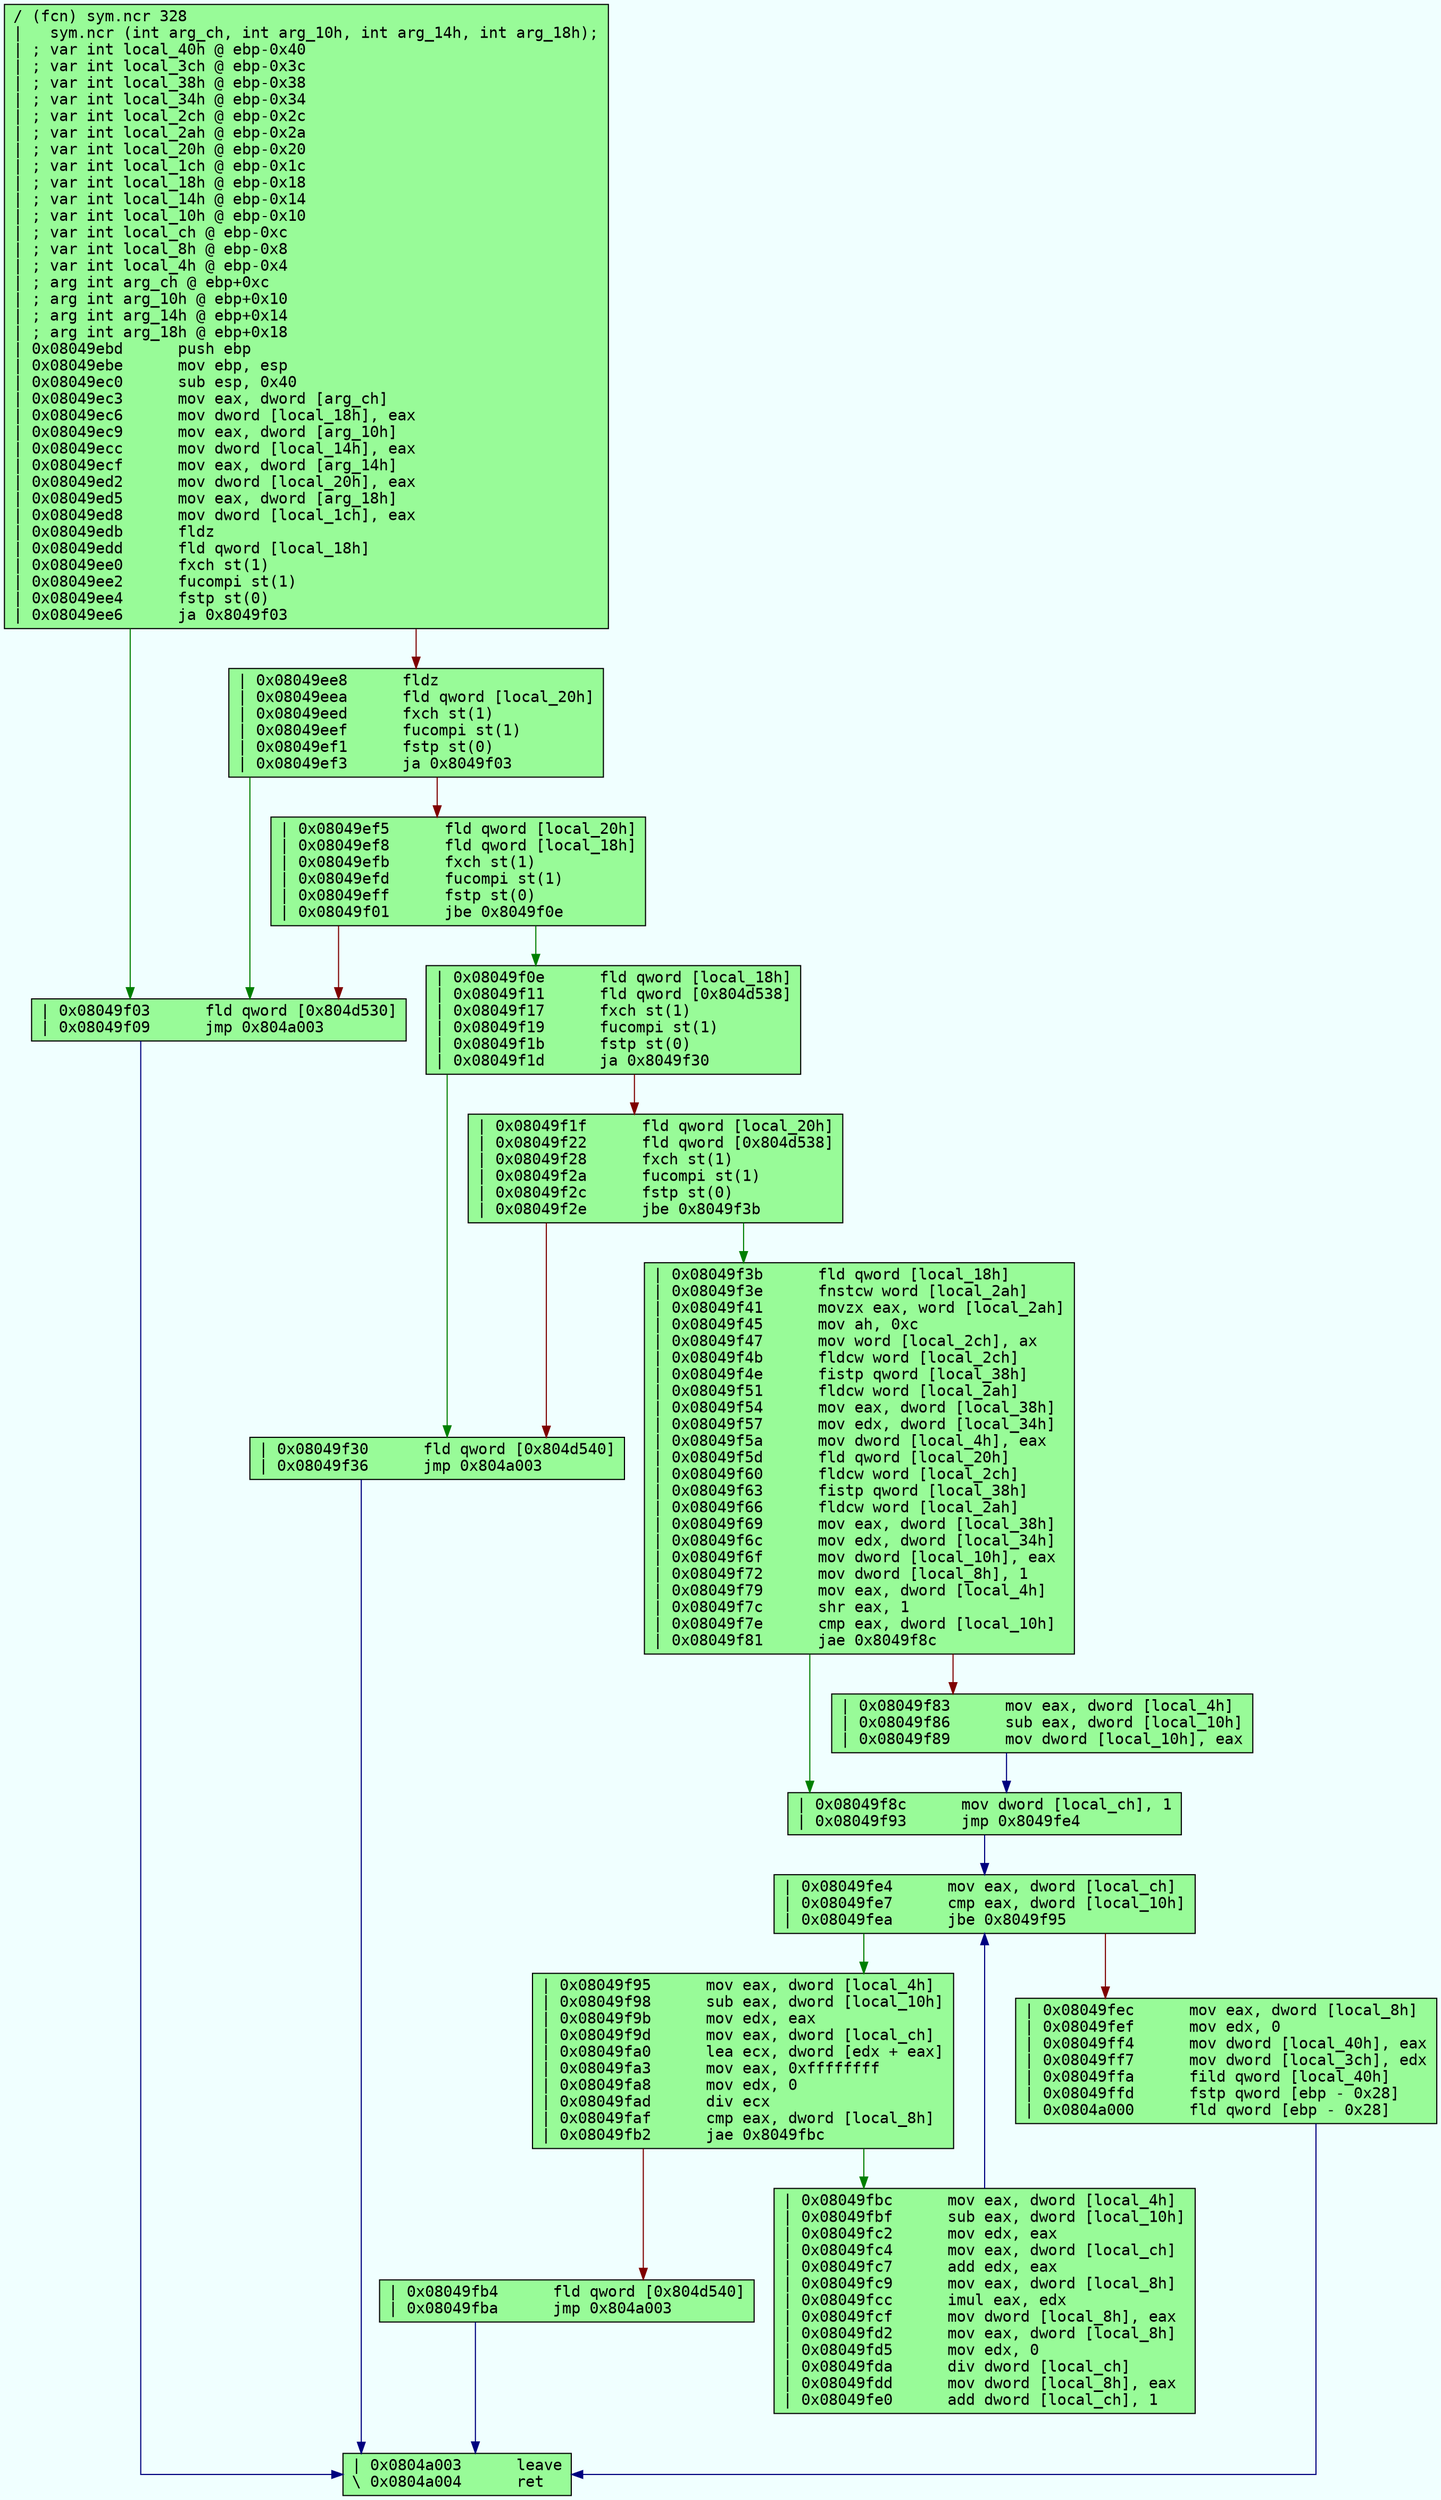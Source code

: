 digraph code {
	graph [bgcolor=azure fontsize=8 fontname="Courier" splines="ortho"];
	node [fillcolor=gray style=filled shape=box];
	edge [arrowhead="normal"];
	"0x08049ebd" -> "0x08049f03" [color="#007f00"];
	"0x08049ebd" -> "0x08049ee8" [color="#7f0000"];
	"0x08049ebd" [URL="sym.ncr/0x08049ebd", fillcolor="palegreen",color="black", fontname="Courier",label="/ (fcn) sym.ncr 328\l|   sym.ncr (int arg_ch, int arg_10h, int arg_14h, int arg_18h);\l| ; var int local_40h @ ebp-0x40\l| ; var int local_3ch @ ebp-0x3c\l| ; var int local_38h @ ebp-0x38\l| ; var int local_34h @ ebp-0x34\l| ; var int local_2ch @ ebp-0x2c\l| ; var int local_2ah @ ebp-0x2a\l| ; var int local_20h @ ebp-0x20\l| ; var int local_1ch @ ebp-0x1c\l| ; var int local_18h @ ebp-0x18\l| ; var int local_14h @ ebp-0x14\l| ; var int local_10h @ ebp-0x10\l| ; var int local_ch @ ebp-0xc\l| ; var int local_8h @ ebp-0x8\l| ; var int local_4h @ ebp-0x4\l| ; arg int arg_ch @ ebp+0xc\l| ; arg int arg_10h @ ebp+0x10\l| ; arg int arg_14h @ ebp+0x14\l| ; arg int arg_18h @ ebp+0x18\l| 0x08049ebd      push ebp\l| 0x08049ebe      mov ebp, esp\l| 0x08049ec0      sub esp, 0x40\l| 0x08049ec3      mov eax, dword [arg_ch]\l| 0x08049ec6      mov dword [local_18h], eax\l| 0x08049ec9      mov eax, dword [arg_10h]\l| 0x08049ecc      mov dword [local_14h], eax\l| 0x08049ecf      mov eax, dword [arg_14h]\l| 0x08049ed2      mov dword [local_20h], eax\l| 0x08049ed5      mov eax, dword [arg_18h]\l| 0x08049ed8      mov dword [local_1ch], eax\l| 0x08049edb      fldz\l| 0x08049edd      fld qword [local_18h]\l| 0x08049ee0      fxch st(1)\l| 0x08049ee2      fucompi st(1)\l| 0x08049ee4      fstp st(0)\l| 0x08049ee6      ja 0x8049f03\l"]
	"0x08049ee8" -> "0x08049f03" [color="#007f00"];
	"0x08049ee8" -> "0x08049ef5" [color="#7f0000"];
	"0x08049ee8" [URL="sym.ncr/0x08049ee8", fillcolor="palegreen",color="black", fontname="Courier",label="| 0x08049ee8      fldz\l| 0x08049eea      fld qword [local_20h]\l| 0x08049eed      fxch st(1)\l| 0x08049eef      fucompi st(1)\l| 0x08049ef1      fstp st(0)\l| 0x08049ef3      ja 0x8049f03\l"]
	"0x08049ef5" -> "0x08049f0e" [color="#007f00"];
	"0x08049ef5" -> "0x08049f03" [color="#7f0000"];
	"0x08049ef5" [URL="sym.ncr/0x08049ef5", fillcolor="palegreen",color="black", fontname="Courier",label="| 0x08049ef5      fld qword [local_20h]\l| 0x08049ef8      fld qword [local_18h]\l| 0x08049efb      fxch st(1)\l| 0x08049efd      fucompi st(1)\l| 0x08049eff      fstp st(0)\l| 0x08049f01      jbe 0x8049f0e\l"]
	"0x08049f03" -> "0x0804a003" [color="#00007f"];
	"0x08049f03" [URL="sym.ncr/0x08049f03", fillcolor="palegreen",color="black", fontname="Courier",label="| 0x08049f03      fld qword [0x804d530]\l| 0x08049f09      jmp 0x804a003\l"]
	"0x08049f0e" -> "0x08049f30" [color="#007f00"];
	"0x08049f0e" -> "0x08049f1f" [color="#7f0000"];
	"0x08049f0e" [URL="sym.ncr/0x08049f0e", fillcolor="palegreen",color="black", fontname="Courier",label="| 0x08049f0e      fld qword [local_18h]\l| 0x08049f11      fld qword [0x804d538]\l| 0x08049f17      fxch st(1)\l| 0x08049f19      fucompi st(1)\l| 0x08049f1b      fstp st(0)\l| 0x08049f1d      ja 0x8049f30\l"]
	"0x08049f1f" -> "0x08049f3b" [color="#007f00"];
	"0x08049f1f" -> "0x08049f30" [color="#7f0000"];
	"0x08049f1f" [URL="sym.ncr/0x08049f1f", fillcolor="palegreen",color="black", fontname="Courier",label="| 0x08049f1f      fld qword [local_20h]\l| 0x08049f22      fld qword [0x804d538]\l| 0x08049f28      fxch st(1)\l| 0x08049f2a      fucompi st(1)\l| 0x08049f2c      fstp st(0)\l| 0x08049f2e      jbe 0x8049f3b\l"]
	"0x08049f30" -> "0x0804a003" [color="#00007f"];
	"0x08049f30" [URL="sym.ncr/0x08049f30", fillcolor="palegreen",color="black", fontname="Courier",label="| 0x08049f30      fld qword [0x804d540]\l| 0x08049f36      jmp 0x804a003\l"]
	"0x08049f3b" -> "0x08049f8c" [color="#007f00"];
	"0x08049f3b" -> "0x08049f83" [color="#7f0000"];
	"0x08049f3b" [URL="sym.ncr/0x08049f3b", fillcolor="palegreen",color="black", fontname="Courier",label="| 0x08049f3b      fld qword [local_18h]\l| 0x08049f3e      fnstcw word [local_2ah]\l| 0x08049f41      movzx eax, word [local_2ah]\l| 0x08049f45      mov ah, 0xc\l| 0x08049f47      mov word [local_2ch], ax\l| 0x08049f4b      fldcw word [local_2ch]\l| 0x08049f4e      fistp qword [local_38h]\l| 0x08049f51      fldcw word [local_2ah]\l| 0x08049f54      mov eax, dword [local_38h]\l| 0x08049f57      mov edx, dword [local_34h]\l| 0x08049f5a      mov dword [local_4h], eax\l| 0x08049f5d      fld qword [local_20h]\l| 0x08049f60      fldcw word [local_2ch]\l| 0x08049f63      fistp qword [local_38h]\l| 0x08049f66      fldcw word [local_2ah]\l| 0x08049f69      mov eax, dword [local_38h]\l| 0x08049f6c      mov edx, dword [local_34h]\l| 0x08049f6f      mov dword [local_10h], eax\l| 0x08049f72      mov dword [local_8h], 1\l| 0x08049f79      mov eax, dword [local_4h]\l| 0x08049f7c      shr eax, 1\l| 0x08049f7e      cmp eax, dword [local_10h]\l| 0x08049f81      jae 0x8049f8c\l"]
	"0x08049f83" -> "0x08049f8c" [color="#00007f"];
	"0x08049f83" [URL="sym.ncr/0x08049f83", fillcolor="palegreen",color="black", fontname="Courier",label="| 0x08049f83      mov eax, dword [local_4h]\l| 0x08049f86      sub eax, dword [local_10h]\l| 0x08049f89      mov dword [local_10h], eax\l"]
	"0x08049f8c" -> "0x08049fe4" [color="#00007f"];
	"0x08049f8c" [URL="sym.ncr/0x08049f8c", fillcolor="palegreen",color="black", fontname="Courier",label="| 0x08049f8c      mov dword [local_ch], 1\l| 0x08049f93      jmp 0x8049fe4\l"]
	"0x08049f95" -> "0x08049fbc" [color="#007f00"];
	"0x08049f95" -> "0x08049fb4" [color="#7f0000"];
	"0x08049f95" [URL="sym.ncr/0x08049f95", fillcolor="palegreen",color="black", fontname="Courier",label="| 0x08049f95      mov eax, dword [local_4h]\l| 0x08049f98      sub eax, dword [local_10h]\l| 0x08049f9b      mov edx, eax\l| 0x08049f9d      mov eax, dword [local_ch]\l| 0x08049fa0      lea ecx, dword [edx + eax]\l| 0x08049fa3      mov eax, 0xffffffff\l| 0x08049fa8      mov edx, 0\l| 0x08049fad      div ecx\l| 0x08049faf      cmp eax, dword [local_8h]\l| 0x08049fb2      jae 0x8049fbc\l"]
	"0x08049fb4" -> "0x0804a003" [color="#00007f"];
	"0x08049fb4" [URL="sym.ncr/0x08049fb4", fillcolor="palegreen",color="black", fontname="Courier",label="| 0x08049fb4      fld qword [0x804d540]\l| 0x08049fba      jmp 0x804a003\l"]
	"0x08049fbc" -> "0x08049fe4" [color="#00007f"];
	"0x08049fbc" [URL="sym.ncr/0x08049fbc", fillcolor="palegreen",color="black", fontname="Courier",label="| 0x08049fbc      mov eax, dword [local_4h]\l| 0x08049fbf      sub eax, dword [local_10h]\l| 0x08049fc2      mov edx, eax\l| 0x08049fc4      mov eax, dword [local_ch]\l| 0x08049fc7      add edx, eax\l| 0x08049fc9      mov eax, dword [local_8h]\l| 0x08049fcc      imul eax, edx\l| 0x08049fcf      mov dword [local_8h], eax\l| 0x08049fd2      mov eax, dword [local_8h]\l| 0x08049fd5      mov edx, 0\l| 0x08049fda      div dword [local_ch]\l| 0x08049fdd      mov dword [local_8h], eax\l| 0x08049fe0      add dword [local_ch], 1\l"]
	"0x08049fe4" -> "0x08049f95" [color="#007f00"];
	"0x08049fe4" -> "0x08049fec" [color="#7f0000"];
	"0x08049fe4" [URL="sym.ncr/0x08049fe4", fillcolor="palegreen",color="black", fontname="Courier",label="| 0x08049fe4      mov eax, dword [local_ch]\l| 0x08049fe7      cmp eax, dword [local_10h]\l| 0x08049fea      jbe 0x8049f95\l"]
	"0x08049fec" -> "0x0804a003" [color="#00007f"];
	"0x08049fec" [URL="sym.ncr/0x08049fec", fillcolor="palegreen",color="black", fontname="Courier",label="| 0x08049fec      mov eax, dword [local_8h]\l| 0x08049fef      mov edx, 0\l| 0x08049ff4      mov dword [local_40h], eax\l| 0x08049ff7      mov dword [local_3ch], edx\l| 0x08049ffa      fild qword [local_40h]\l| 0x08049ffd      fstp qword [ebp - 0x28]\l| 0x0804a000      fld qword [ebp - 0x28]\l"]
	"0x0804a003" [URL="sym.ncr/0x0804a003", fillcolor="palegreen",color="black", fontname="Courier",label="| 0x0804a003      leave\l\\ 0x0804a004      ret\l"]
}
